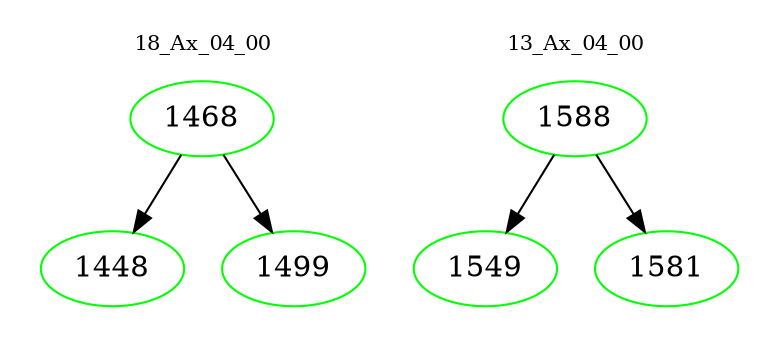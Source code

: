 digraph{
subgraph cluster_0 {
color = white
label = "18_Ax_04_00";
fontsize=10;
T0_1468 [label="1468", color="green"]
T0_1468 -> T0_1448 [color="black"]
T0_1448 [label="1448", color="green"]
T0_1468 -> T0_1499 [color="black"]
T0_1499 [label="1499", color="green"]
}
subgraph cluster_1 {
color = white
label = "13_Ax_04_00";
fontsize=10;
T1_1588 [label="1588", color="green"]
T1_1588 -> T1_1549 [color="black"]
T1_1549 [label="1549", color="green"]
T1_1588 -> T1_1581 [color="black"]
T1_1581 [label="1581", color="green"]
}
}
